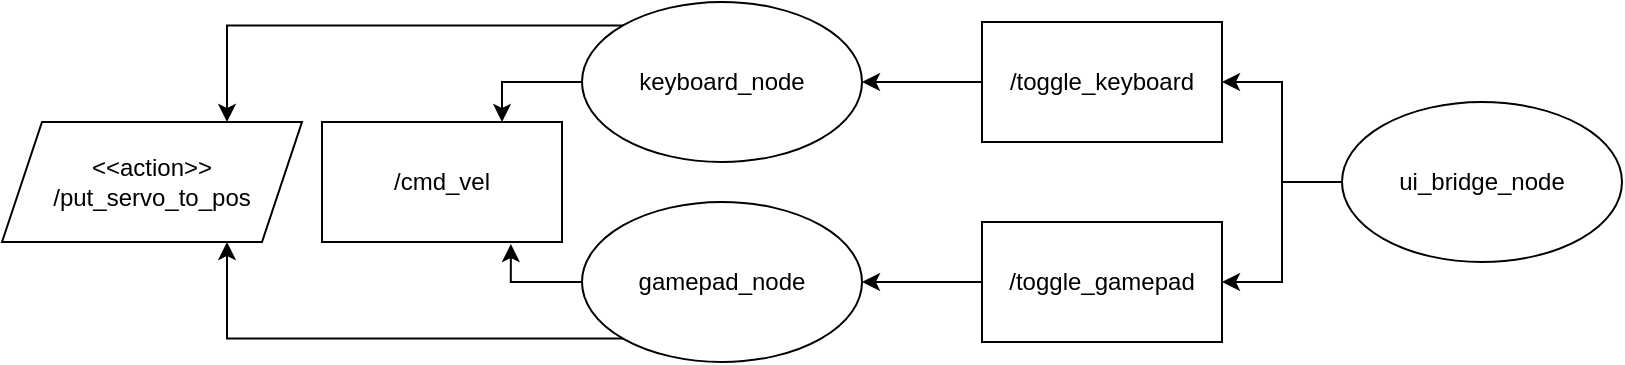 <mxfile version="24.2.2" type="device">
  <diagram name="Stránka-1" id="Nw6Lz56_d4YaKbXMYdp-">
    <mxGraphModel dx="778" dy="2124" grid="1" gridSize="10" guides="1" tooltips="1" connect="1" arrows="1" fold="1" page="1" pageScale="1" pageWidth="900" pageHeight="200" math="0" shadow="0">
      <root>
        <mxCell id="0" />
        <mxCell id="1" parent="0" />
        <mxCell id="gQmV6lnIhRn_MguI03QE-1" value="/cmd_vel" style="rounded=0;whiteSpace=wrap;html=1;" vertex="1" parent="1">
          <mxGeometry x="1105" y="-1130" width="120" height="60" as="geometry" />
        </mxCell>
        <mxCell id="gQmV6lnIhRn_MguI03QE-23" style="edgeStyle=orthogonalEdgeStyle;rounded=0;orthogonalLoop=1;jettySize=auto;html=1;entryX=0.75;entryY=0;entryDx=0;entryDy=0;" edge="1" parent="1" source="gQmV6lnIhRn_MguI03QE-3" target="gQmV6lnIhRn_MguI03QE-1">
          <mxGeometry relative="1" as="geometry" />
        </mxCell>
        <mxCell id="gQmV6lnIhRn_MguI03QE-25" style="edgeStyle=orthogonalEdgeStyle;rounded=0;orthogonalLoop=1;jettySize=auto;html=1;entryX=0.75;entryY=0;entryDx=0;entryDy=0;exitX=0;exitY=0;exitDx=0;exitDy=0;" edge="1" parent="1" source="gQmV6lnIhRn_MguI03QE-3" target="gQmV6lnIhRn_MguI03QE-8">
          <mxGeometry relative="1" as="geometry" />
        </mxCell>
        <mxCell id="gQmV6lnIhRn_MguI03QE-3" value="keyboard_node" style="ellipse;whiteSpace=wrap;html=1;" vertex="1" parent="1">
          <mxGeometry x="1235" y="-1190" width="140" height="80" as="geometry" />
        </mxCell>
        <mxCell id="gQmV6lnIhRn_MguI03QE-26" style="edgeStyle=orthogonalEdgeStyle;rounded=0;orthogonalLoop=1;jettySize=auto;html=1;entryX=0.75;entryY=1;entryDx=0;entryDy=0;exitX=0;exitY=1;exitDx=0;exitDy=0;" edge="1" parent="1" source="gQmV6lnIhRn_MguI03QE-6" target="gQmV6lnIhRn_MguI03QE-8">
          <mxGeometry relative="1" as="geometry" />
        </mxCell>
        <mxCell id="gQmV6lnIhRn_MguI03QE-6" value="gamepad_node" style="ellipse;whiteSpace=wrap;html=1;" vertex="1" parent="1">
          <mxGeometry x="1235" y="-1090" width="140" height="80" as="geometry" />
        </mxCell>
        <mxCell id="gQmV6lnIhRn_MguI03QE-8" value="&lt;div&gt;&amp;lt;&amp;lt;action&amp;gt;&amp;gt;&lt;/div&gt;/put_servo_to_pos" style="shape=parallelogram;perimeter=parallelogramPerimeter;whiteSpace=wrap;html=1;fixedSize=1;" vertex="1" parent="1">
          <mxGeometry x="945" y="-1130" width="150" height="60" as="geometry" />
        </mxCell>
        <mxCell id="gQmV6lnIhRn_MguI03QE-13" style="edgeStyle=orthogonalEdgeStyle;rounded=0;orthogonalLoop=1;jettySize=auto;html=1;" edge="1" parent="1" source="gQmV6lnIhRn_MguI03QE-9" target="gQmV6lnIhRn_MguI03QE-12">
          <mxGeometry relative="1" as="geometry" />
        </mxCell>
        <mxCell id="gQmV6lnIhRn_MguI03QE-14" style="edgeStyle=orthogonalEdgeStyle;rounded=0;orthogonalLoop=1;jettySize=auto;html=1;entryX=1;entryY=0.5;entryDx=0;entryDy=0;" edge="1" parent="1" source="gQmV6lnIhRn_MguI03QE-9" target="gQmV6lnIhRn_MguI03QE-11">
          <mxGeometry relative="1" as="geometry" />
        </mxCell>
        <mxCell id="gQmV6lnIhRn_MguI03QE-9" value="ui_bridge_node" style="ellipse;whiteSpace=wrap;html=1;" vertex="1" parent="1">
          <mxGeometry x="1615" y="-1140" width="140" height="80" as="geometry" />
        </mxCell>
        <mxCell id="gQmV6lnIhRn_MguI03QE-15" style="edgeStyle=orthogonalEdgeStyle;rounded=0;orthogonalLoop=1;jettySize=auto;html=1;entryX=1;entryY=0.5;entryDx=0;entryDy=0;" edge="1" parent="1" source="gQmV6lnIhRn_MguI03QE-11" target="gQmV6lnIhRn_MguI03QE-6">
          <mxGeometry relative="1" as="geometry" />
        </mxCell>
        <mxCell id="gQmV6lnIhRn_MguI03QE-11" value="/toggle_gamepad" style="rounded=0;whiteSpace=wrap;html=1;" vertex="1" parent="1">
          <mxGeometry x="1435" y="-1080" width="120" height="60" as="geometry" />
        </mxCell>
        <mxCell id="gQmV6lnIhRn_MguI03QE-16" style="edgeStyle=orthogonalEdgeStyle;rounded=0;orthogonalLoop=1;jettySize=auto;html=1;entryX=1;entryY=0.5;entryDx=0;entryDy=0;" edge="1" parent="1" source="gQmV6lnIhRn_MguI03QE-12" target="gQmV6lnIhRn_MguI03QE-3">
          <mxGeometry relative="1" as="geometry" />
        </mxCell>
        <mxCell id="gQmV6lnIhRn_MguI03QE-12" value="/toggle_keyboard" style="rounded=0;whiteSpace=wrap;html=1;" vertex="1" parent="1">
          <mxGeometry x="1435" y="-1180" width="120" height="60" as="geometry" />
        </mxCell>
        <mxCell id="gQmV6lnIhRn_MguI03QE-24" style="edgeStyle=orthogonalEdgeStyle;rounded=0;orthogonalLoop=1;jettySize=auto;html=1;entryX=0.787;entryY=1.017;entryDx=0;entryDy=0;entryPerimeter=0;" edge="1" parent="1" source="gQmV6lnIhRn_MguI03QE-6" target="gQmV6lnIhRn_MguI03QE-1">
          <mxGeometry relative="1" as="geometry" />
        </mxCell>
      </root>
    </mxGraphModel>
  </diagram>
</mxfile>
